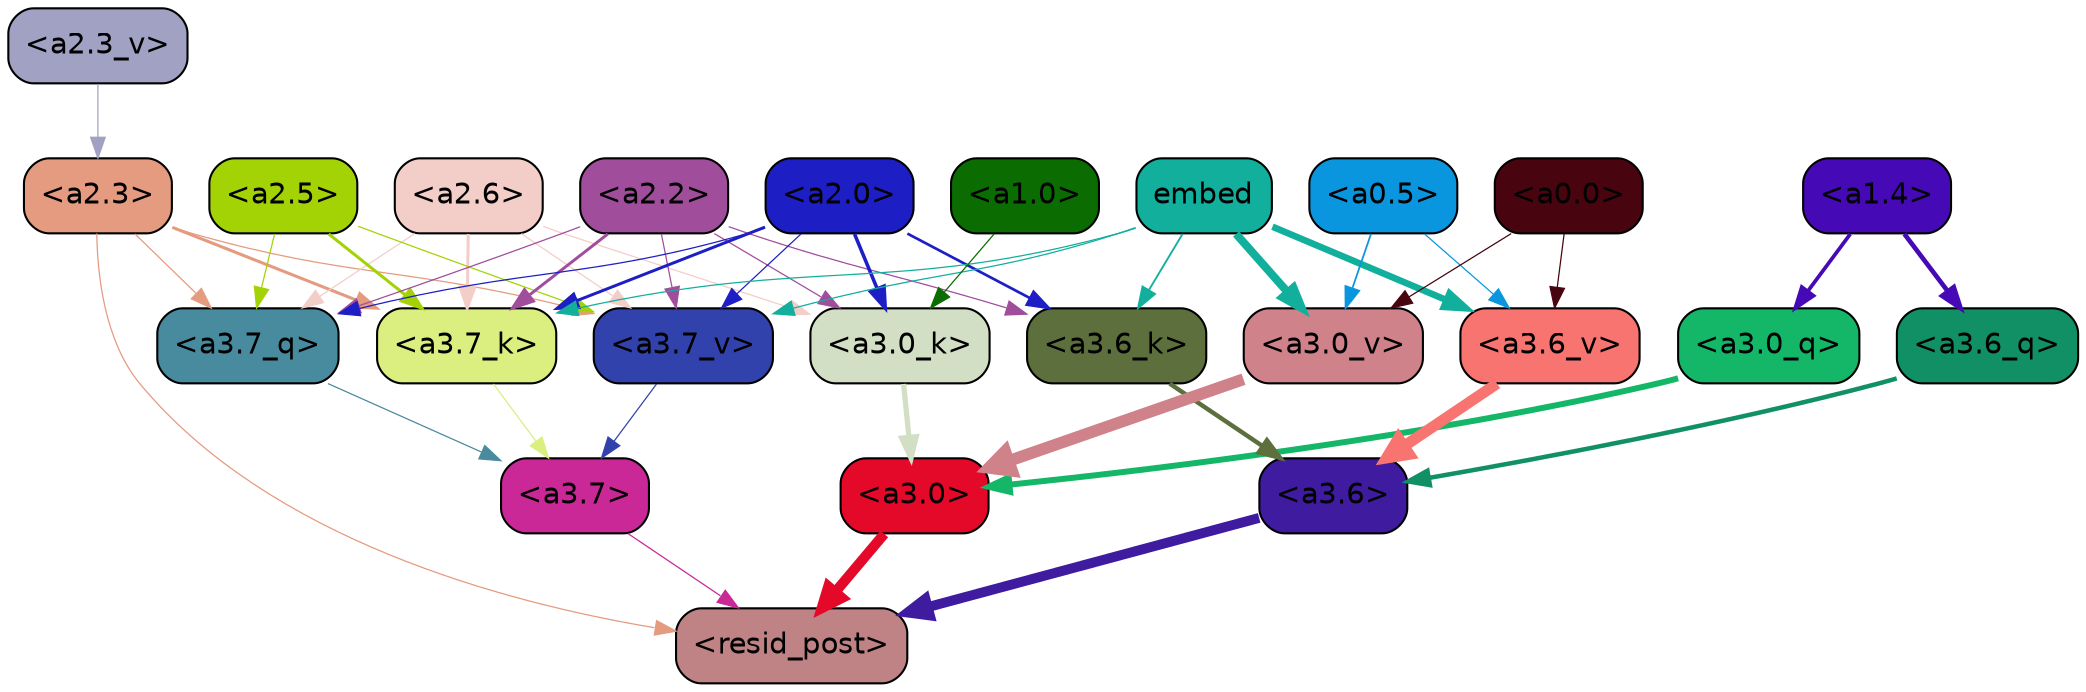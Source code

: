 strict digraph "" {
	graph [bgcolor=transparent,
		layout=dot,
		overlap=false,
		splines=true
	];
	"<a3.7>"	[color=black,
		fillcolor="#ca2797",
		fontname=Helvetica,
		shape=box,
		style="filled, rounded"];
	"<resid_post>"	[color=black,
		fillcolor="#bf8285",
		fontname=Helvetica,
		shape=box,
		style="filled, rounded"];
	"<a3.7>" -> "<resid_post>"	[color="#ca2797",
		penwidth=0.6];
	"<a3.6>"	[color=black,
		fillcolor="#3e1b9f",
		fontname=Helvetica,
		shape=box,
		style="filled, rounded"];
	"<a3.6>" -> "<resid_post>"	[color="#3e1b9f",
		penwidth=4.746312499046326];
	"<a3.0>"	[color=black,
		fillcolor="#e40829",
		fontname=Helvetica,
		shape=box,
		style="filled, rounded"];
	"<a3.0>" -> "<resid_post>"	[color="#e40829",
		penwidth=4.896343111991882];
	"<a2.3>"	[color=black,
		fillcolor="#e49b7f",
		fontname=Helvetica,
		shape=box,
		style="filled, rounded"];
	"<a2.3>" -> "<resid_post>"	[color="#e49b7f",
		penwidth=0.6];
	"<a3.7_q>"	[color=black,
		fillcolor="#488b9e",
		fontname=Helvetica,
		shape=box,
		style="filled, rounded"];
	"<a2.3>" -> "<a3.7_q>"	[color="#e49b7f",
		penwidth=0.6];
	"<a3.7_k>"	[color=black,
		fillcolor="#daef7f",
		fontname=Helvetica,
		shape=box,
		style="filled, rounded"];
	"<a2.3>" -> "<a3.7_k>"	[color="#e49b7f",
		penwidth=1.467104621231556];
	"<a3.7_v>"	[color=black,
		fillcolor="#3242ac",
		fontname=Helvetica,
		shape=box,
		style="filled, rounded"];
	"<a2.3>" -> "<a3.7_v>"	[color="#e49b7f",
		penwidth=0.6];
	"<a3.7_q>" -> "<a3.7>"	[color="#488b9e",
		penwidth=0.6];
	"<a3.6_q>"	[color=black,
		fillcolor="#119066",
		fontname=Helvetica,
		shape=box,
		style="filled, rounded"];
	"<a3.6_q>" -> "<a3.6>"	[color="#119066",
		penwidth=2.160832464694977];
	"<a3.0_q>"	[color=black,
		fillcolor="#14b767",
		fontname=Helvetica,
		shape=box,
		style="filled, rounded"];
	"<a3.0_q>" -> "<a3.0>"	[color="#14b767",
		penwidth=2.870753765106201];
	"<a3.7_k>" -> "<a3.7>"	[color="#daef7f",
		penwidth=0.6];
	"<a3.6_k>"	[color=black,
		fillcolor="#5c6f3c",
		fontname=Helvetica,
		shape=box,
		style="filled, rounded"];
	"<a3.6_k>" -> "<a3.6>"	[color="#5c6f3c",
		penwidth=2.13908451795578];
	"<a3.0_k>"	[color=black,
		fillcolor="#d3dfc5",
		fontname=Helvetica,
		shape=box,
		style="filled, rounded"];
	"<a3.0_k>" -> "<a3.0>"	[color="#d3dfc5",
		penwidth=2.520303964614868];
	"<a3.7_v>" -> "<a3.7>"	[color="#3242ac",
		penwidth=0.6];
	"<a3.6_v>"	[color=black,
		fillcolor="#f87470",
		fontname=Helvetica,
		shape=box,
		style="filled, rounded"];
	"<a3.6_v>" -> "<a3.6>"	[color="#f87470",
		penwidth=5.297133803367615];
	"<a3.0_v>"	[color=black,
		fillcolor="#cf828a",
		fontname=Helvetica,
		shape=box,
		style="filled, rounded"];
	"<a3.0_v>" -> "<a3.0>"	[color="#cf828a",
		penwidth=5.680712580680847];
	"<a2.6>"	[color=black,
		fillcolor="#f3cec8",
		fontname=Helvetica,
		shape=box,
		style="filled, rounded"];
	"<a2.6>" -> "<a3.7_q>"	[color="#f3cec8",
		penwidth=0.6];
	"<a2.6>" -> "<a3.7_k>"	[color="#f3cec8",
		penwidth=1.4453159049153328];
	"<a2.6>" -> "<a3.0_k>"	[color="#f3cec8",
		penwidth=0.6];
	"<a2.6>" -> "<a3.7_v>"	[color="#f3cec8",
		penwidth=0.6];
	"<a2.5>"	[color=black,
		fillcolor="#a4d305",
		fontname=Helvetica,
		shape=box,
		style="filled, rounded"];
	"<a2.5>" -> "<a3.7_q>"	[color="#a4d305",
		penwidth=0.6];
	"<a2.5>" -> "<a3.7_k>"	[color="#a4d305",
		penwidth=1.4526091292500496];
	"<a2.5>" -> "<a3.7_v>"	[color="#a4d305",
		penwidth=0.6];
	"<a2.2>"	[color=black,
		fillcolor="#a04e9c",
		fontname=Helvetica,
		shape=box,
		style="filled, rounded"];
	"<a2.2>" -> "<a3.7_q>"	[color="#a04e9c",
		penwidth=0.6];
	"<a2.2>" -> "<a3.7_k>"	[color="#a04e9c",
		penwidth=1.4310357049107552];
	"<a2.2>" -> "<a3.6_k>"	[color="#a04e9c",
		penwidth=0.6];
	"<a2.2>" -> "<a3.0_k>"	[color="#a04e9c",
		penwidth=0.6];
	"<a2.2>" -> "<a3.7_v>"	[color="#a04e9c",
		penwidth=0.6];
	"<a2.0>"	[color=black,
		fillcolor="#1d1fc4",
		fontname=Helvetica,
		shape=box,
		style="filled, rounded"];
	"<a2.0>" -> "<a3.7_q>"	[color="#1d1fc4",
		penwidth=0.6];
	"<a2.0>" -> "<a3.7_k>"	[color="#1d1fc4",
		penwidth=1.4314699843525887];
	"<a2.0>" -> "<a3.6_k>"	[color="#1d1fc4",
		penwidth=1.2950235605239868];
	"<a2.0>" -> "<a3.0_k>"	[color="#1d1fc4",
		penwidth=1.712992787361145];
	"<a2.0>" -> "<a3.7_v>"	[color="#1d1fc4",
		penwidth=0.6];
	"<a1.4>"	[color=black,
		fillcolor="#4509b5",
		fontname=Helvetica,
		shape=box,
		style="filled, rounded"];
	"<a1.4>" -> "<a3.6_q>"	[color="#4509b5",
		penwidth=2.242796540260315];
	"<a1.4>" -> "<a3.0_q>"	[color="#4509b5",
		penwidth=1.7808996737003326];
	embed	[color=black,
		fillcolor="#12af9d",
		fontname=Helvetica,
		shape=box,
		style="filled, rounded"];
	embed -> "<a3.7_k>"	[color="#12af9d",
		penwidth=0.6];
	embed -> "<a3.6_k>"	[color="#12af9d",
		penwidth=0.891706109046936];
	embed -> "<a3.7_v>"	[color="#12af9d",
		penwidth=0.6];
	embed -> "<a3.6_v>"	[color="#12af9d",
		penwidth=3.1766927242279053];
	embed -> "<a3.0_v>"	[color="#12af9d",
		penwidth=3.9005755856633186];
	"<a1.0>"	[color=black,
		fillcolor="#0b6c01",
		fontname=Helvetica,
		shape=box,
		style="filled, rounded"];
	"<a1.0>" -> "<a3.0_k>"	[color="#0b6c01",
		penwidth=0.6];
	"<a0.5>"	[color=black,
		fillcolor="#0a96df",
		fontname=Helvetica,
		shape=box,
		style="filled, rounded"];
	"<a0.5>" -> "<a3.6_v>"	[color="#0a96df",
		penwidth=0.6];
	"<a0.5>" -> "<a3.0_v>"	[color="#0a96df",
		penwidth=0.8493617177009583];
	"<a0.0>"	[color=black,
		fillcolor="#48050f",
		fontname=Helvetica,
		shape=box,
		style="filled, rounded"];
	"<a0.0>" -> "<a3.6_v>"	[color="#48050f",
		penwidth=0.6];
	"<a0.0>" -> "<a3.0_v>"	[color="#48050f",
		penwidth=0.6];
	"<a2.3_v>"	[color=black,
		fillcolor="#a0a1c3",
		fontname=Helvetica,
		shape=box,
		style="filled, rounded"];
	"<a2.3_v>" -> "<a2.3>"	[color="#a0a1c3",
		penwidth=0.6];
}
